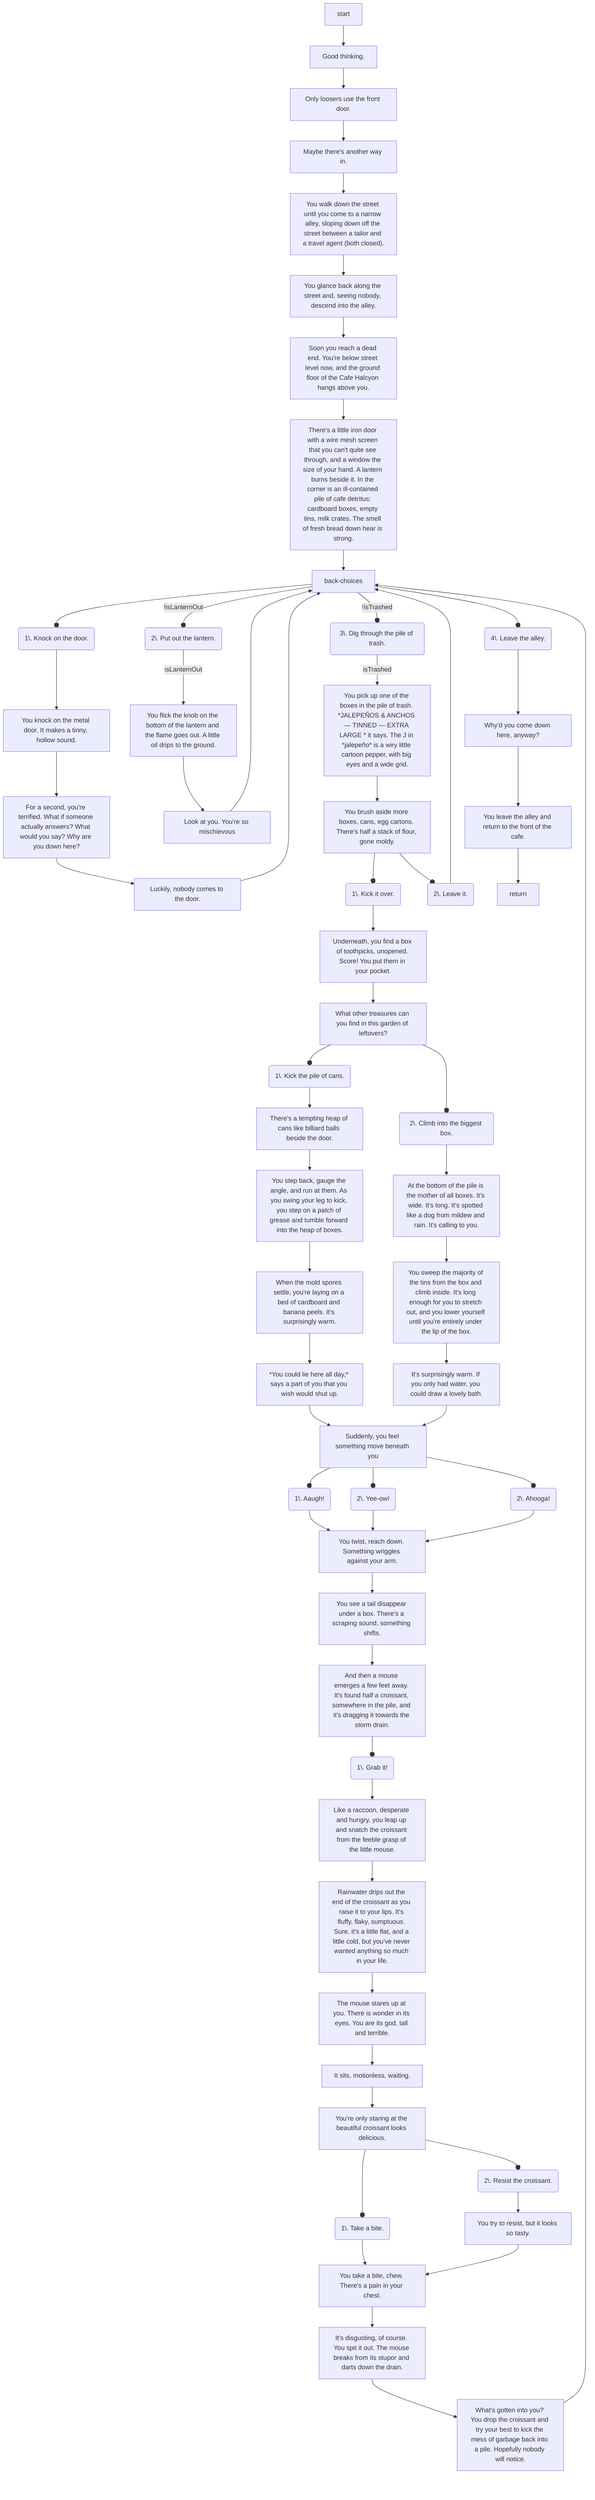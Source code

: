 flowchart TD
    start --> go-around-back-i[Good thinking.]
    --> go-around-back-ii[Only loosers use the front door.]
    --> go-around-back-iii[Maybe there's another way in.]
    --> go-around-back-iv["You walk down the street until you come to a narrow alley, sloping down off the street between a tailor and a travel agent (both closed)."]
    --> go-around-back-v[You glance back along the street and, seeing nobody, descend into the alley.]
    --> go-around-back-vi[Soon you reach a dead end. You're below street level now, and the ground floor of the Cafe Halcyon hangs above you.]
    --> go-around-back-vii[There's a little iron door with a wire mesh screen that you can't quite see through, and a window the size of your hand. A lantern burns beside it. In the corner is an ill-contained pile of cafe detritus: cardboard boxes, empty tins, milk crates. The smell of fresh bread down hear is strong.] --> back-choices

    back-choices --o go-around-back-vii-i(1\. Knock on the door.)
    --> go-around-back-vii-i-i[You knock on the metal door. It makes a tinny, hollow sound.] 
    --> go-around-back-vii-i-ii[For a second, you're terrified. What if someone actually answers? What would you say? Why are you down here?]
    --> go-around-back-vii-i-iii[Luckily, nobody comes to the door.]
    --> back-choices
    
    back-choices -- !isLanternOut --o go-around-back-vii-ii(2\. Put out the lantern.) -- isLanternOut --> go-around-back-vii-ii-i[You flick the knob on the bottom of the lantern and the flame goes out. A little oil drips to the ground.] --> go-around-back-vii-ii-ii[Look at you. You're so mischievous] --> back-choices

    back-choices 
    -- !isTrashed --o 
    go-around-back-vii-iii(3\. Dig through the pile of trash.) 
    -- isTrashed --> 
    go-around-back-vii-iii-i[You pick up one of the boxes in the pile of trash. *JALEPEÑOS & ANCHOS — TINNED — EXTRA LARGE * it says. The J in *jalepeño* is a wiry little cartoon pepper, with big eyes and a wide grid.]
    --> go-around-back-vii-iii-ii[You brush aside more boxes, cans, egg cartons. There's half a stack of flour, gone moldy.]
    --o go-around-back-vii-iii-ii-i(1\. Kick it over.)
    --> go-around-back-vii-iii-ii-i-i[Underneath, you find a box of toothpicks, unopened. Score! You put them in your pocket.]
    --> go-around-back-vii-iii-ii-i-ii[What other treasures can you find in this garden of leftovers?]

    %% kick cans
    go-around-back-vii-iii-ii-i-ii --o go-around-back-vii-iii-ii-i-ii-i(1\. Kick the pile of cans.) --> go-around-back-vii-iii-ii-i-ii-i-i[There's a tempting heap of cans like billiard balls beside the door.] --> go-around-back-vii-iii-ii-i-ii-i-ii[You step back, gauge the angle, and run at them. As you swing your leg to kick, you step on a patch of grease and tumble forward into the heap of boxes.] --> go-around-back-vii-iii-ii-i-ii-i-iii[When the mold spores settle, you're laying on a bed of cardboard and banana peels. It's surprisingly warm.] --> go-around-back-vii-iii-ii-i-ii-i-iv[*You could lie here all day,* says a part of you that you wish would shut up.] --> go-around-back-vii-iii-ii-i-iii

    %% climb in box
    go-around-back-vii-iii-ii-i-ii --o go-around-back-vii-iii-ii-i-ii-ii(2\. Climb into the biggest box.) --> go-around-back-vii-iii-ii-i-ii-ii-i[At the bottom of the pile is the mother of all boxes. It's wide. It's long. It's spotted like a dog from mildew and rain. It's calling to you.] --> go-around-back-vii-iii-ii-i-ii-ii-ii[You sweep the majority of the tins from the box and climb inside. It's long enough for you to stretch out, and you lower yourself until you're entirely under the lip of the box.] --> go-around-back-vii-iii-ii-i-ii-ii-iii[It's surprisingly warm. If you only had water, you could draw a lovely bath.] --> go-around-back-vii-iii-ii-i-iii
    
    go-around-back-vii-iii-ii-i-iii[Suddenly, you feel something move beneath you]
    
    %% exclaimations against wriggling
    go-around-back-vii-iii-ii-i-iii --o go-around-back-iii-ii-i-iii-i(1\. Aaugh!) --> go-around-back-iii-ii-i-iv
    go-around-back-vii-iii-ii-i-iii --o go-around-back-iii-ii-i-iii-ii(2\. Yee-ow!) --> go-around-back-iii-ii-i-iv
    go-around-back-vii-iii-ii-i-iii --o go-around-back-iii-ii-i-iii-iii(2\. Ahooga!) --> go-around-back-iii-ii-i-iv
    
    %% croissant reveal
    go-around-back-iii-ii-i-iv[You twist, reach down. Something wriggles against your arm.] --> go-around-back-iii-ii-i-v[You see a tail disappear under a box. There's a scraping sound, something shifts.] --> go-around-back-iii-ii-i-vi[And then a mouse emerges a few feet away. It's found half a croissant, somewhere in the pile, and it's dragging it towards the storm drain.] --o go-around-back-iii-ii-i-vii(1\. Grab it!) --> go-around-back-iii-ii-i-viii[Like a raccoon, desperate and hungry, you leap up and snatch the croissant from the feeble grasp of the little mouse.] --> go-around-back-iii-ii-i-ix[Rainwater drips out the end of the croissant as you raise it to your lips. It's fluffy, flaky, sumptuous. Sure, it's a little flat, and a little cold, but you've never wanted anything so much in your life.] --> go-around-back-iii-ii-i-x[The mouse stares up at you. There is wonder in its eyes. You are its god, tall and terrible.] --> go-around-back-iii-ii-i-xi[It sits, motionless, waiting.] --> go-around-back-iii-ii-i-xi-b[You're only staring at the beautiful croissant looks delicious.]
    
    %% illusion of choice
    go-around-back-iii-ii-i-xi-b --o go-around-back-iii-ii-i-viii-i(1\. Take a bite.) --> go-around-back-iii-ii-i-xii
    go-around-back-iii-ii-i-xi-b --o go-around-back-iii-ii-i-viii-ii(2\. Resist the croissant.) --> go-around-back-iii-ii-i-viii-iii[You try to resist, but it looks so tasty.] --> go-around-back-iii-ii-i-xii

    go-around-back-iii-ii-i-xii[You take a bite, chew. There's a pain in your chest.] --> go-around-back-iii-ii-i-xiii[It's disgusting, of course. You spit it out. The mouse breaks from its stupor and darts down the drain.] --> go-around-back-iii-ii-i-xiv[What's gotten into you? You drop the croissant and try your best to kick the mess of garbage back into a pile. Hopefully nobody will notice.] --> back-choices
    
    %% no toothpicks for you
    go-around-back-vii-iii-ii --o go-around-back-vii-iii-ii-ii(2\. Leave it.) --> back-choices

    %% leave alley
    back-choices --o go-around-back-vii-iv(4\. Leave the alley.) --> go-around-back-vii-iv-i[Why'd you come down here, anyway?] --> go-around-back-vii-iv-ii[You leave the alley and return to the front of the cafe.] --> return